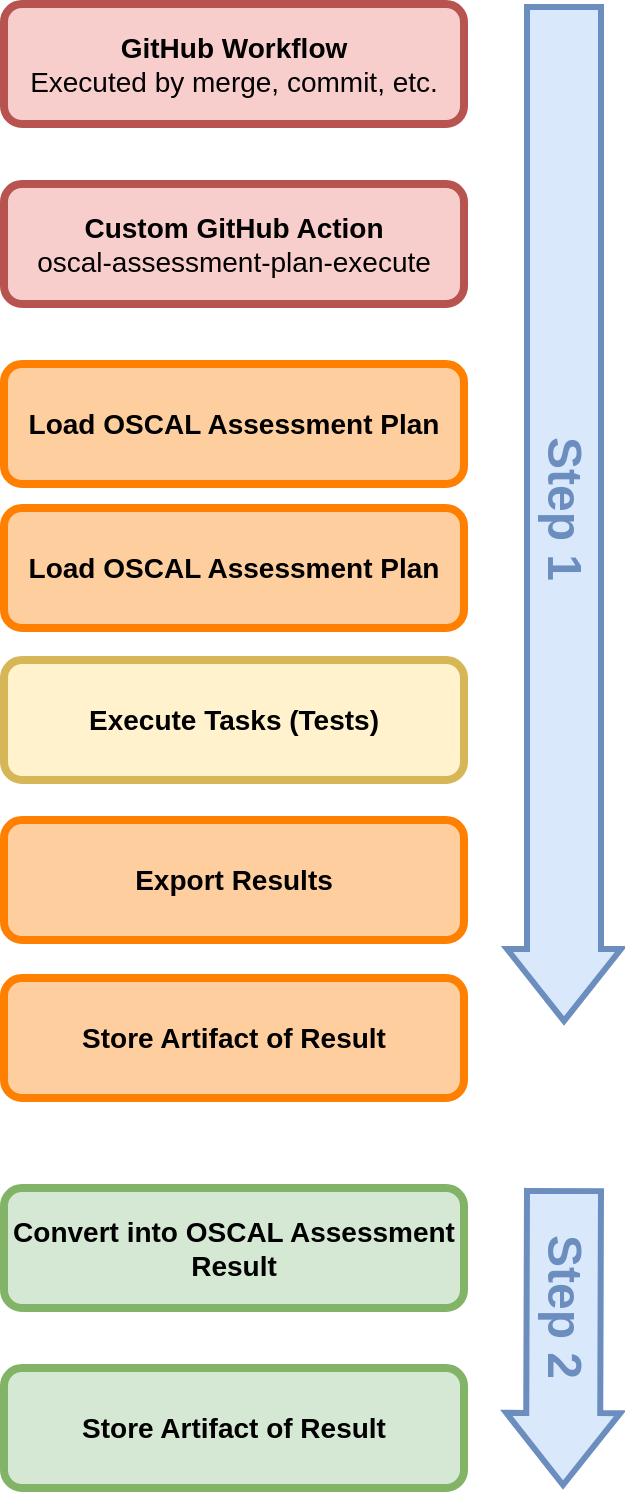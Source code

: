 <mxfile version="20.2.4" type="device" pages="4"><diagram id="rzwwqnnFvJ9IIZ25HkDR" name="Concept"><mxGraphModel dx="2138" dy="564" grid="1" gridSize="10" guides="1" tooltips="1" connect="1" arrows="1" fold="1" page="1" pageScale="1" pageWidth="1100" pageHeight="850" math="0" shadow="0"><root><mxCell id="0"/><mxCell id="1" parent="0"/><mxCell id="xpTTT9yt2omjL4y_0shp-1" value="&lt;b style=&quot;font-size: 14px;&quot;&gt;&lt;font style=&quot;font-size: 14px;&quot;&gt;GitHub Workflow&lt;/font&gt;&lt;/b&gt;&lt;br style=&quot;font-size: 14px;&quot;&gt;Executed by merge, commit, etc." style="rounded=1;whiteSpace=wrap;html=1;fillColor=#f8cecc;strokeColor=#b85450;strokeWidth=4;fontSize=14;" parent="1" vertex="1"><mxGeometry x="-1030" y="40" width="230" height="60" as="geometry"/></mxCell><mxCell id="xpTTT9yt2omjL4y_0shp-2" value="&lt;b style=&quot;font-size: 14px;&quot;&gt;&lt;font style=&quot;font-size: 14px;&quot;&gt;Custom GitHub Action&lt;/font&gt;&lt;/b&gt;&lt;br style=&quot;font-size: 14px;&quot;&gt;oscal-assessment-plan-execute" style="rounded=1;whiteSpace=wrap;html=1;fillColor=#f8cecc;strokeColor=#b85450;strokeWidth=4;fontSize=14;" parent="1" vertex="1"><mxGeometry x="-1030" y="130" width="230" height="60" as="geometry"/></mxCell><mxCell id="xpTTT9yt2omjL4y_0shp-3" value="&lt;span style=&quot;font-size: 14px;&quot;&gt;&lt;b style=&quot;font-size: 14px;&quot;&gt;Load OSCAL Assessment Plan&lt;/b&gt;&lt;/span&gt;" style="rounded=1;whiteSpace=wrap;html=1;fillColor=#FFCE9F;strokeColor=#FF8000;strokeWidth=4;fontSize=14;" parent="1" vertex="1"><mxGeometry x="-1030" y="220" width="230" height="60" as="geometry"/></mxCell><mxCell id="xpTTT9yt2omjL4y_0shp-4" value="&lt;span style=&quot;font-size: 14px;&quot;&gt;&lt;b style=&quot;font-size: 14px;&quot;&gt;Execute Tasks (Tests)&lt;/b&gt;&lt;/span&gt;" style="rounded=1;whiteSpace=wrap;html=1;fillColor=#fff2cc;strokeColor=#d6b656;strokeWidth=4;fontSize=14;" parent="1" vertex="1"><mxGeometry x="-1030" y="368" width="230" height="60" as="geometry"/></mxCell><mxCell id="xpTTT9yt2omjL4y_0shp-5" value="&lt;span style=&quot;font-size: 14px;&quot;&gt;&lt;b style=&quot;font-size: 14px;&quot;&gt;Export Results&lt;/b&gt;&lt;/span&gt;" style="rounded=1;whiteSpace=wrap;html=1;fillColor=#FFCE9F;strokeColor=#FF8000;strokeWidth=4;fontSize=14;" parent="1" vertex="1"><mxGeometry x="-1030" y="448" width="230" height="60" as="geometry"/></mxCell><mxCell id="xpTTT9yt2omjL4y_0shp-6" value="&lt;span style=&quot;font-size: 14px;&quot;&gt;&lt;b style=&quot;font-size: 14px;&quot;&gt;Store Artifact of Result&lt;/b&gt;&lt;/span&gt;" style="rounded=1;whiteSpace=wrap;html=1;fillColor=#FFCE9F;strokeColor=#FF8000;strokeWidth=4;fontSize=14;" parent="1" vertex="1"><mxGeometry x="-1030" y="527" width="230" height="60" as="geometry"/></mxCell><mxCell id="yD3QOqKkt1grwTcNNDZl-1" value="" style="shape=flexArrow;endArrow=classic;html=1;rounded=0;fontSize=14;fillColor=#dae8fc;strokeColor=#6c8ebf;strokeWidth=3;endWidth=17;endSize=11;width=35;" parent="1" edge="1"><mxGeometry width="50" height="50" relative="1" as="geometry"><mxPoint x="-750" y="40" as="sourcePoint"/><mxPoint x="-750" y="550" as="targetPoint"/></mxGeometry></mxCell><mxCell id="yD3QOqKkt1grwTcNNDZl-2" value="&lt;span style=&quot;font-size: 14px;&quot;&gt;&lt;b style=&quot;font-size: 14px;&quot;&gt;Convert into OSCAL Assessment Result&lt;/b&gt;&lt;/span&gt;" style="rounded=1;whiteSpace=wrap;html=1;fillColor=#d5e8d4;strokeColor=#82b366;strokeWidth=4;fontSize=14;" parent="1" vertex="1"><mxGeometry x="-1030" y="632" width="230" height="60" as="geometry"/></mxCell><mxCell id="yD3QOqKkt1grwTcNNDZl-3" value="&lt;span style=&quot;font-size: 14px;&quot;&gt;&lt;b style=&quot;font-size: 14px;&quot;&gt;Store Artifact of Result&lt;/b&gt;&lt;/span&gt;" style="rounded=1;whiteSpace=wrap;html=1;fillColor=#d5e8d4;strokeColor=#82b366;strokeWidth=4;fontSize=14;" parent="1" vertex="1"><mxGeometry x="-1030" y="722" width="230" height="60" as="geometry"/></mxCell><mxCell id="yD3QOqKkt1grwTcNNDZl-4" value="" style="shape=flexArrow;endArrow=classic;html=1;rounded=0;fontSize=14;fillColor=#dae8fc;strokeColor=#6c8ebf;strokeWidth=3;endWidth=17;endSize=11;width=35;" parent="1" edge="1"><mxGeometry width="50" height="50" relative="1" as="geometry"><mxPoint x="-750" y="632" as="sourcePoint"/><mxPoint x="-750.5" y="782" as="targetPoint"/></mxGeometry></mxCell><mxCell id="yD3QOqKkt1grwTcNNDZl-5" value="Step 1" style="text;html=1;align=center;verticalAlign=middle;resizable=0;points=[];autosize=1;strokeColor=none;fillColor=none;fontSize=24;fontColor=#6C8EBF;rotation=90;fontStyle=1" parent="1" vertex="1"><mxGeometry x="-795" y="277" width="90" height="30" as="geometry"/></mxCell><mxCell id="yD3QOqKkt1grwTcNNDZl-8" value="Step 2" style="text;html=1;align=center;verticalAlign=middle;resizable=0;points=[];autosize=1;strokeColor=none;fillColor=none;fontSize=24;fontColor=#6C8EBF;rotation=90;fontStyle=1" parent="1" vertex="1"><mxGeometry x="-795" y="676" width="90" height="30" as="geometry"/></mxCell><mxCell id="fxsF4cQObELYkn9VMyif-1" value="&lt;span style=&quot;font-size: 14px;&quot;&gt;&lt;b style=&quot;font-size: 14px;&quot;&gt;Load OSCAL Assessment Plan&lt;/b&gt;&lt;/span&gt;" style="rounded=1;whiteSpace=wrap;html=1;fillColor=#FFCE9F;strokeColor=#FF8000;strokeWidth=4;fontSize=14;" vertex="1" parent="1"><mxGeometry x="-1030" y="292" width="230" height="60" as="geometry"/></mxCell></root></mxGraphModel></diagram><diagram id="DK_BYL-KvouAPOzj1nR3" name="Execute Plan"><mxGraphModel dx="2930" dy="997" grid="1" gridSize="10" guides="1" tooltips="1" connect="1" arrows="1" fold="1" page="1" pageScale="1" pageWidth="1100" pageHeight="850" math="0" shadow="0"><root><mxCell id="0"/><mxCell id="1" parent="0"/><mxCell id="-z_Dw4vMfau2iVcTP8MX-46" style="edgeStyle=orthogonalEdgeStyle;shape=connector;rounded=0;orthogonalLoop=1;jettySize=auto;html=1;labelBackgroundColor=default;fontFamily=Helvetica;fontSize=22;fontColor=#003300;endArrow=classic;strokeColor=#CC0000;strokeWidth=8;entryX=0.5;entryY=1;entryDx=0;entryDy=0;" parent="1" target="-z_Dw4vMfau2iVcTP8MX-63" edge="1"><mxGeometry relative="1" as="geometry"><mxPoint x="-607" y="690" as="targetPoint"/><mxPoint x="-457" y="1147" as="sourcePoint"/><Array as="points"><mxPoint x="-457" y="1147"/><mxPoint x="-457" y="690"/><mxPoint x="-638" y="690"/></Array></mxGeometry></mxCell><mxCell id="-z_Dw4vMfau2iVcTP8MX-82" value="Create Result Output&lt;br&gt;from oscal.py" style="edgeLabel;html=1;align=center;verticalAlign=middle;resizable=0;points=[];fontSize=11;fontFamily=Helvetica;fontColor=#4D4D4D;" parent="-z_Dw4vMfau2iVcTP8MX-46" vertex="1" connectable="0"><mxGeometry x="-0.252" y="1" relative="1" as="geometry"><mxPoint x="-119" y="-177" as="offset"/></mxGeometry></mxCell><mxCell id="OevpBaYBdrPX-wAEl6ck-3" value="&lt;p style=&quot;line-height: 1;&quot;&gt;&lt;b style=&quot;&quot;&gt;&lt;font style=&quot;font-size: 14px;&quot;&gt;actions/.../action.yaml&lt;br&gt;&lt;/font&gt;&lt;/b&gt;GitHub Action Configuration&lt;br&gt;&lt;i&gt;&lt;b&gt;oscal-assessment-result-generate&lt;/b&gt;&lt;/i&gt;&lt;/p&gt;" style="rounded=1;whiteSpace=wrap;html=1;fillColor=#e1d5e7;strokeColor=#9673a6;strokeWidth=4;" parent="1" vertex="1"><mxGeometry x="-917" y="490" width="230" height="60" as="geometry"/></mxCell><mxCell id="Aw4ewuG1a7vLETUiIKh--1" value="&lt;b style=&quot;&quot;&gt;&lt;font style=&quot;font-size: 14px;&quot;&gt;actions/.../oscal_test.py&lt;br&gt;&lt;/font&gt;&lt;/b&gt;GitHub Action&lt;br&gt;&lt;i&gt;&lt;b&gt;oscal-assessment-plan-execute&lt;/b&gt;&lt;/i&gt;" style="rounded=1;whiteSpace=wrap;html=1;fillColor=#B9E0A5;strokeColor=#006600;strokeWidth=2;dashed=1;" parent="1" vertex="1"><mxGeometry x="-913.25" y="754" width="230" height="60" as="geometry"/></mxCell><mxCell id="-z_Dw4vMfau2iVcTP8MX-25" style="edgeStyle=orthogonalEdgeStyle;shape=connector;rounded=0;orthogonalLoop=1;jettySize=auto;html=1;labelBackgroundColor=default;fontFamily=Helvetica;fontSize=22;fontColor=#003300;endArrow=classic;strokeColor=#4D4D4D;strokeWidth=4;exitX=1;exitY=0.25;exitDx=0;exitDy=0;" parent="1" source="-z_Dw4vMfau2iVcTP8MX-3" target="-z_Dw4vMfau2iVcTP8MX-4" edge="1"><mxGeometry relative="1" as="geometry"><Array as="points"><mxPoint x="-682" y="890"/></Array></mxGeometry></mxCell><mxCell id="-z_Dw4vMfau2iVcTP8MX-38" value="Load OSCAL Model" style="edgeLabel;html=1;align=center;verticalAlign=middle;resizable=0;points=[];fontSize=11;fontFamily=Helvetica;fontColor=#003300;" parent="-z_Dw4vMfau2iVcTP8MX-25" vertex="1" connectable="0"><mxGeometry x="0.1" y="1" relative="1" as="geometry"><mxPoint x="-12" y="-13" as="offset"/></mxGeometry></mxCell><mxCell id="-z_Dw4vMfau2iVcTP8MX-26" style="edgeStyle=orthogonalEdgeStyle;shape=connector;rounded=0;orthogonalLoop=1;jettySize=auto;html=1;labelBackgroundColor=default;fontFamily=Helvetica;fontSize=22;fontColor=#003300;endArrow=classic;strokeColor=#4D4D4D;strokeWidth=4;exitX=0.75;exitY=1;exitDx=0;exitDy=0;" parent="1" source="-z_Dw4vMfau2iVcTP8MX-4" target="-z_Dw4vMfau2iVcTP8MX-2" edge="1"><mxGeometry relative="1" as="geometry"><Array as="points"><mxPoint x="-412" y="914"/></Array></mxGeometry></mxCell><mxCell id="-z_Dw4vMfau2iVcTP8MX-37" value="Read Task&lt;br&gt;Verify Hash&lt;br&gt;Execute Script" style="edgeLabel;html=1;align=center;verticalAlign=middle;resizable=0;points=[];fontSize=11;fontFamily=Helvetica;fontColor=#003300;" parent="-z_Dw4vMfau2iVcTP8MX-26" vertex="1" connectable="0"><mxGeometry x="-0.694" relative="1" as="geometry"><mxPoint y="26" as="offset"/></mxGeometry></mxCell><mxCell id="-z_Dw4vMfau2iVcTP8MX-4" value="&lt;b style=&quot;&quot;&gt;&lt;font style=&quot;font-size: 14px;&quot;&gt;actions/.../oscal.py&lt;br&gt;&lt;/font&gt;&lt;/b&gt;GitHub Action&lt;br&gt;&lt;i&gt;&lt;b&gt;oscal-assessment-plan-execute&lt;/b&gt;&lt;/i&gt;" style="rounded=1;whiteSpace=wrap;html=1;fillColor=#B9E0A5;strokeColor=#006600;strokeWidth=4;" parent="1" vertex="1"><mxGeometry x="-524.5" y="850" width="230" height="64" as="geometry"/></mxCell><mxCell id="-z_Dw4vMfau2iVcTP8MX-20" style="edgeStyle=orthogonalEdgeStyle;shape=connector;rounded=0;orthogonalLoop=1;jettySize=auto;html=1;entryX=0.5;entryY=0;entryDx=0;entryDy=0;labelBackgroundColor=default;fontFamily=Helvetica;fontSize=22;fontColor=#003300;endArrow=classic;strokeColor=#4D4D4D;strokeWidth=4;" parent="1" source="-z_Dw4vMfau2iVcTP8MX-5" target="-z_Dw4vMfau2iVcTP8MX-17" edge="1"><mxGeometry relative="1" as="geometry"/></mxCell><mxCell id="-z_Dw4vMfau2iVcTP8MX-33" value="Read Custom Action Configuration" style="edgeLabel;html=1;align=center;verticalAlign=middle;resizable=0;points=[];fontSize=11;fontFamily=Helvetica;fontColor=#003300;" parent="-z_Dw4vMfau2iVcTP8MX-20" vertex="1" connectable="0"><mxGeometry x="-0.16" y="-2" relative="1" as="geometry"><mxPoint x="2" y="-7" as="offset"/></mxGeometry></mxCell><mxCell id="OevpBaYBdrPX-wAEl6ck-6" style="edgeStyle=orthogonalEdgeStyle;shape=connector;rounded=0;jumpSize=6;orthogonalLoop=1;jettySize=auto;html=1;exitX=0;exitY=0.25;exitDx=0;exitDy=0;entryX=0.5;entryY=0;entryDx=0;entryDy=0;labelBackgroundColor=default;fontFamily=Helvetica;fontSize=22;fontColor=#CC0000;endArrow=classic;strokeColor=#CC0000;strokeWidth=4;" parent="1" source="-z_Dw4vMfau2iVcTP8MX-5" target="OevpBaYBdrPX-wAEl6ck-1" edge="1"><mxGeometry relative="1" as="geometry"><Array as="points"><mxPoint x="-917" y="255"/></Array></mxGeometry></mxCell><mxCell id="nDVnue_ORXi7tlukUB_Q-1" value="To be developed: &lt;br&gt;Output from assessment &lt;br&gt;is pass to the next step to produce results." style="edgeLabel;html=1;align=center;verticalAlign=middle;resizable=0;points=[];fontSize=11;fontFamily=Helvetica;fontColor=#990000;fontStyle=1" parent="OevpBaYBdrPX-wAEl6ck-6" vertex="1" connectable="0"><mxGeometry x="0.186" y="-3" relative="1" as="geometry"><mxPoint x="-1" y="-22" as="offset"/></mxGeometry></mxCell><mxCell id="-z_Dw4vMfau2iVcTP8MX-5" value="&lt;b style=&quot;&quot;&gt;&lt;font style=&quot;font-size: 14px;&quot;&gt;workflows/.../dashboard.yaml&lt;br&gt;&lt;/font&gt;&lt;/b&gt;GitHub Workflow Configuration&lt;br&gt;&lt;i&gt;&lt;b&gt;oscal-assessment-plan-execute&lt;/b&gt;&lt;/i&gt;" style="rounded=1;whiteSpace=wrap;html=1;fillColor=#b0e3e6;strokeColor=#0e8088;strokeWidth=4;" parent="1" vertex="1"><mxGeometry x="-527" y="240" width="230" height="60" as="geometry"/></mxCell><mxCell id="-z_Dw4vMfau2iVcTP8MX-23" style="edgeStyle=orthogonalEdgeStyle;shape=connector;rounded=0;orthogonalLoop=1;jettySize=auto;html=1;labelBackgroundColor=default;fontFamily=Helvetica;fontSize=22;fontColor=#003300;endArrow=classic;strokeColor=#4D4D4D;strokeWidth=2;dashed=1;entryX=1;entryY=0.5;entryDx=0;entryDy=0;" parent="1" source="-z_Dw4vMfau2iVcTP8MX-6" target="Aw4ewuG1a7vLETUiIKh--1" edge="1"><mxGeometry relative="1" as="geometry"><mxPoint x="-707" y="860" as="sourcePoint"/><mxPoint x="-577" y="784" as="targetPoint"/><Array as="points"><mxPoint x="-487" y="784"/></Array></mxGeometry></mxCell><mxCell id="-z_Dw4vMfau2iVcTP8MX-29" value="Optional Pre-Flight Testing&lt;br style=&quot;font-size: 11px;&quot;&gt;of OSCAL Action Script" style="edgeLabel;html=1;align=center;verticalAlign=middle;resizable=0;points=[];fontSize=11;fontFamily=Helvetica;fontColor=#003300;labelBackgroundColor=default;" parent="-z_Dw4vMfau2iVcTP8MX-23" vertex="1" connectable="0"><mxGeometry x="0.189" y="-1" relative="1" as="geometry"><mxPoint x="-44" y="17" as="offset"/></mxGeometry></mxCell><mxCell id="-z_Dw4vMfau2iVcTP8MX-24" style="edgeStyle=orthogonalEdgeStyle;shape=connector;rounded=0;orthogonalLoop=1;jettySize=auto;html=1;entryX=0.639;entryY=-0.019;entryDx=0;entryDy=0;labelBackgroundColor=default;fontFamily=Helvetica;fontSize=22;fontColor=#003300;endArrow=classic;strokeColor=#4D4D4D;strokeWidth=4;exitX=0.652;exitY=1;exitDx=0;exitDy=0;exitPerimeter=0;entryPerimeter=0;" parent="1" source="-z_Dw4vMfau2iVcTP8MX-6" target="-z_Dw4vMfau2iVcTP8MX-4" edge="1"><mxGeometry relative="1" as="geometry"/></mxCell><mxCell id="-z_Dw4vMfau2iVcTP8MX-36" value="Run Application to Interpret&lt;br&gt;Assessment Plan Model" style="edgeLabel;html=1;align=center;verticalAlign=middle;resizable=0;points=[];fontSize=11;fontFamily=Helvetica;fontColor=#003300;" parent="-z_Dw4vMfau2iVcTP8MX-24" vertex="1" connectable="0"><mxGeometry x="-0.271" y="1" relative="1" as="geometry"><mxPoint x="-1" y="-39" as="offset"/></mxGeometry></mxCell><mxCell id="-z_Dw4vMfau2iVcTP8MX-6" value="&lt;b style=&quot;&quot;&gt;&lt;font style=&quot;font-size: 14px;&quot;&gt;actions/.../run.sh&lt;br&gt;&lt;/font&gt;&lt;/b&gt;GitHub Action&lt;br&gt;&lt;i&gt;&lt;b&gt;oscal-assessment-plan-execute&lt;/b&gt;&lt;/i&gt;" style="rounded=1;whiteSpace=wrap;html=1;fillColor=#FFCCCC;strokeColor=#990000;strokeWidth=4;" parent="1" vertex="1"><mxGeometry x="-527" y="600" width="230" height="60" as="geometry"/></mxCell><mxCell id="-z_Dw4vMfau2iVcTP8MX-19" style="edgeStyle=orthogonalEdgeStyle;orthogonalLoop=1;jettySize=auto;html=1;entryX=0.5;entryY=0;entryDx=0;entryDy=0;fontSize=22;fontColor=#003300;strokeWidth=4;strokeColor=#4D4D4D;rounded=0;" parent="1" source="-z_Dw4vMfau2iVcTP8MX-15" target="-z_Dw4vMfau2iVcTP8MX-5" edge="1"><mxGeometry relative="1" as="geometry"/></mxCell><mxCell id="-z_Dw4vMfau2iVcTP8MX-32" value="Read Workflow Configuration" style="edgeLabel;html=1;align=center;verticalAlign=middle;resizable=0;points=[];fontSize=11;fontFamily=Helvetica;fontColor=#003300;spacingTop=0;spacing=4;" parent="-z_Dw4vMfau2iVcTP8MX-19" vertex="1" connectable="0"><mxGeometry x="-0.12" y="-2" relative="1" as="geometry"><mxPoint x="-3" y="-6" as="offset"/></mxGeometry></mxCell><mxCell id="-z_Dw4vMfau2iVcTP8MX-15" value="&lt;p style=&quot;line-height: 1; font-size: 22px;&quot;&gt;&lt;b&gt;Github Actions&lt;/b&gt;&lt;br&gt;Event&lt;/p&gt;" style="shape=process;whiteSpace=wrap;html=1;backgroundOutline=1;fontSize=32;fontColor=#003300;strokeColor=#990000;strokeWidth=4;fillColor=#FFCCCC;opacity=30;" parent="1" vertex="1"><mxGeometry x="-577" y="120" width="330" height="60" as="geometry"/></mxCell><mxCell id="-z_Dw4vMfau2iVcTP8MX-21" style="edgeStyle=orthogonalEdgeStyle;shape=connector;rounded=0;orthogonalLoop=1;jettySize=auto;html=1;entryX=0.5;entryY=0;entryDx=0;entryDy=0;labelBackgroundColor=default;fontFamily=Helvetica;fontSize=22;fontColor=#003300;endArrow=classic;strokeColor=#4D4D4D;strokeWidth=4;" parent="1" source="-z_Dw4vMfau2iVcTP8MX-17" target="-z_Dw4vMfau2iVcTP8MX-18" edge="1"><mxGeometry relative="1" as="geometry"/></mxCell><mxCell id="-z_Dw4vMfau2iVcTP8MX-34" value="Run Docker Container" style="edgeLabel;html=1;align=center;verticalAlign=middle;resizable=0;points=[];fontSize=11;fontFamily=Helvetica;fontColor=#003300;" parent="-z_Dw4vMfau2iVcTP8MX-21" vertex="1" connectable="0"><mxGeometry x="-0.286" y="1" relative="1" as="geometry"><mxPoint as="offset"/></mxGeometry></mxCell><mxCell id="-z_Dw4vMfau2iVcTP8MX-17" value="&lt;b style=&quot;&quot;&gt;&lt;font style=&quot;font-size: 14px;&quot;&gt;actions/.../action.yaml&lt;br&gt;&lt;/font&gt;&lt;/b&gt;GitHub Action Configuration&lt;br&gt;&lt;i&gt;&lt;b&gt;oscal-assessment-plan-execute&lt;/b&gt;&lt;/i&gt;" style="rounded=1;whiteSpace=wrap;html=1;fillColor=#e1d5e7;strokeColor=#9673a6;strokeWidth=4;" parent="1" vertex="1"><mxGeometry x="-527" y="364" width="230" height="60" as="geometry"/></mxCell><mxCell id="-z_Dw4vMfau2iVcTP8MX-22" style="edgeStyle=orthogonalEdgeStyle;shape=connector;rounded=0;orthogonalLoop=1;jettySize=auto;html=1;entryX=0.5;entryY=0;entryDx=0;entryDy=0;labelBackgroundColor=default;fontFamily=Helvetica;fontSize=22;fontColor=#003300;endArrow=classic;strokeColor=#4D4D4D;strokeWidth=4;" parent="1" source="-z_Dw4vMfau2iVcTP8MX-18" target="-z_Dw4vMfau2iVcTP8MX-6" edge="1"><mxGeometry relative="1" as="geometry"/></mxCell><mxCell id="-z_Dw4vMfau2iVcTP8MX-35" value="Execute Custom Script" style="edgeLabel;html=1;align=center;verticalAlign=middle;resizable=0;points=[];fontSize=11;fontFamily=Helvetica;fontColor=#003300;" parent="-z_Dw4vMfau2iVcTP8MX-22" vertex="1" connectable="0"><mxGeometry x="-0.333" y="-1" relative="1" as="geometry"><mxPoint as="offset"/></mxGeometry></mxCell><mxCell id="-z_Dw4vMfau2iVcTP8MX-18" value="&lt;b style=&quot;&quot;&gt;&lt;font style=&quot;font-size: 14px;&quot;&gt;actions/.../Dockerfile&lt;br&gt;&lt;/font&gt;&lt;/b&gt;GitHub Action&lt;br&gt;&lt;i&gt;&lt;b&gt;oscal-assessment-plan-execute&lt;/b&gt;&lt;/i&gt;" style="rounded=1;whiteSpace=wrap;html=1;fillColor=#FFCE9F;strokeColor=#FF8000;strokeWidth=4;" parent="1" vertex="1"><mxGeometry x="-527" y="480" width="230" height="60" as="geometry"/></mxCell><mxCell id="-z_Dw4vMfau2iVcTP8MX-41" style="edgeStyle=orthogonalEdgeStyle;shape=connector;rounded=0;orthogonalLoop=1;jettySize=auto;html=1;entryX=0.5;entryY=0;entryDx=0;entryDy=0;dashed=1;labelBackgroundColor=default;fontFamily=Helvetica;fontSize=11;fontColor=#4D4D4D;endArrow=classic;strokeColor=#B3B3B3;strokeWidth=2;" parent="1" source="-z_Dw4vMfau2iVcTP8MX-39" target="-z_Dw4vMfau2iVcTP8MX-67" edge="1"><mxGeometry relative="1" as="geometry"/></mxCell><mxCell id="-z_Dw4vMfau2iVcTP8MX-39" value="&lt;font style=&quot;font-size: 11px;&quot;&gt;&lt;b style=&quot;&quot;&gt;oscal-assessment-plan&lt;br&gt;&lt;/b&gt;Define Model File in &quot;uses&quot;&lt;/font&gt;" style="rounded=1;whiteSpace=wrap;html=1;fillColor=#E6E6E6;strokeColor=#999999;strokeWidth=2;fontColor=#4D4D4D;" parent="1" vertex="1"><mxGeometry x="-282" y="270" width="140" height="30" as="geometry"/></mxCell><mxCell id="-z_Dw4vMfau2iVcTP8MX-43" style="edgeStyle=orthogonalEdgeStyle;shape=connector;rounded=0;orthogonalLoop=1;jettySize=auto;html=1;entryX=0.5;entryY=0;entryDx=0;entryDy=0;dashed=1;labelBackgroundColor=default;fontFamily=Helvetica;fontSize=11;fontColor=#4D4D4D;endArrow=classic;strokeColor=#B3B3B3;strokeWidth=2;" parent="1" source="-z_Dw4vMfau2iVcTP8MX-40" target="-z_Dw4vMfau2iVcTP8MX-42" edge="1"><mxGeometry relative="1" as="geometry"/></mxCell><mxCell id="-z_Dw4vMfau2iVcTP8MX-40" value="&lt;font style=&quot;font-size: 11px;&quot;&gt;&lt;b style=&quot;&quot;&gt;oscal-assessment-plan&lt;br&gt;&lt;/b&gt;&quot;runs&quot; args Variable&amp;nbsp;&lt;/font&gt;" style="rounded=1;whiteSpace=wrap;html=1;fillColor=#E6E6E6;strokeColor=#999999;strokeWidth=2;fontColor=#4D4D4D;" parent="1" vertex="1"><mxGeometry x="-282" y="440" width="140" height="30" as="geometry"/></mxCell><mxCell id="-z_Dw4vMfau2iVcTP8MX-45" style="edgeStyle=orthogonalEdgeStyle;shape=connector;rounded=0;orthogonalLoop=1;jettySize=auto;html=1;dashed=1;labelBackgroundColor=default;fontFamily=Helvetica;fontSize=11;fontColor=#4D4D4D;endArrow=classic;strokeColor=#B3B3B3;strokeWidth=2;" parent="1" source="-z_Dw4vMfau2iVcTP8MX-42" target="-z_Dw4vMfau2iVcTP8MX-44" edge="1"><mxGeometry relative="1" as="geometry"/></mxCell><mxCell id="-z_Dw4vMfau2iVcTP8MX-42" value="&lt;font style=&quot;font-size: 11px;&quot;&gt;&lt;b&gt;model ($1)&lt;br&gt;&lt;/b&gt;&amp;nbsp;Reads as Arg Variable&lt;/font&gt;" style="rounded=1;whiteSpace=wrap;html=1;fillColor=#E6E6E6;strokeColor=#999999;strokeWidth=2;fontColor=#4D4D4D;" parent="1" vertex="1"><mxGeometry x="-282" y="600" width="140" height="30" as="geometry"/></mxCell><mxCell id="-z_Dw4vMfau2iVcTP8MX-44" value="&lt;font style=&quot;&quot;&gt;&lt;span style=&quot;font-size: 11px;&quot;&gt;&lt;b&gt;ASSESSMENT_PLAN&lt;/b&gt;&lt;/span&gt;&lt;br&gt;&lt;span style=&quot;font-size: 11px;&quot;&gt;&amp;nbsp;Reads Environment Variable&lt;/span&gt;&lt;/font&gt;" style="rounded=1;whiteSpace=wrap;html=1;fillColor=#E6E6E6;strokeColor=#999999;strokeWidth=2;fontColor=#4D4D4D;" parent="1" vertex="1"><mxGeometry x="-287" y="850" width="150" height="30" as="geometry"/></mxCell><mxCell id="-z_Dw4vMfau2iVcTP8MX-66" style="edgeStyle=orthogonalEdgeStyle;shape=connector;rounded=0;orthogonalLoop=1;jettySize=auto;html=1;dashed=1;labelBackgroundColor=default;fontFamily=Helvetica;fontSize=11;fontColor=#4D4D4D;endArrow=classic;strokeColor=#B3B3B3;strokeWidth=2;exitX=0.5;exitY=0;exitDx=0;exitDy=0;" parent="1" source="-z_Dw4vMfau2iVcTP8MX-63" target="-z_Dw4vMfau2iVcTP8MX-64" edge="1"><mxGeometry relative="1" as="geometry"><Array as="points"><mxPoint x="-637" y="600"/></Array></mxGeometry></mxCell><mxCell id="-z_Dw4vMfau2iVcTP8MX-63" value="&lt;font style=&quot;font-size: 11px;&quot;&gt;&lt;b&gt;::set-output name=[KEY]::[VAL]&lt;br&gt;&lt;/b&gt;echo Variable Content&lt;/font&gt;" style="rounded=1;whiteSpace=wrap;html=1;fillColor=#E6E6E6;strokeColor=#999999;strokeWidth=2;fontColor=#4D4D4D;" parent="1" vertex="1"><mxGeometry x="-725.75" y="600" width="175" height="30" as="geometry"/></mxCell><mxCell id="-z_Dw4vMfau2iVcTP8MX-70" style="edgeStyle=orthogonalEdgeStyle;shape=connector;rounded=0;orthogonalLoop=1;jettySize=auto;html=1;entryX=0.5;entryY=1;entryDx=0;entryDy=0;dashed=1;labelBackgroundColor=default;fontFamily=Helvetica;fontSize=11;fontColor=#4D4D4D;endArrow=classic;strokeColor=#B3B3B3;strokeWidth=2;" parent="1" target="-z_Dw4vMfau2iVcTP8MX-69" edge="1"><mxGeometry relative="1" as="geometry"><mxPoint x="-637" y="360" as="sourcePoint"/><Array as="points"><mxPoint x="-638" y="360"/><mxPoint x="-638" y="330"/></Array></mxGeometry></mxCell><mxCell id="-z_Dw4vMfau2iVcTP8MX-64" value="&lt;font style=&quot;&quot;&gt;&lt;span style=&quot;font-size: 11px;&quot;&gt;&lt;b&gt;result (Example)&lt;br&gt;&lt;/b&gt;Defined in &quot;outputs&quot;&lt;/span&gt;&lt;/font&gt;" style="rounded=1;whiteSpace=wrap;html=1;fillColor=#E6E6E6;strokeColor=#999999;strokeWidth=2;fontColor=#4D4D4D;" parent="1" vertex="1"><mxGeometry x="-713.25" y="364" width="150" height="30" as="geometry"/></mxCell><mxCell id="-z_Dw4vMfau2iVcTP8MX-68" style="edgeStyle=orthogonalEdgeStyle;shape=connector;rounded=0;orthogonalLoop=1;jettySize=auto;html=1;entryX=0.5;entryY=0;entryDx=0;entryDy=0;dashed=1;labelBackgroundColor=default;fontFamily=Helvetica;fontSize=11;fontColor=#4D4D4D;endArrow=classic;strokeColor=#B3B3B3;strokeWidth=2;" parent="1" source="-z_Dw4vMfau2iVcTP8MX-67" target="-z_Dw4vMfau2iVcTP8MX-40" edge="1"><mxGeometry relative="1" as="geometry"/></mxCell><mxCell id="-z_Dw4vMfau2iVcTP8MX-67" value="&lt;font style=&quot;font-size: 11px;&quot;&gt;&lt;b style=&quot;&quot;&gt;oscal-assessment-plan&lt;br&gt;&lt;/b&gt;Defined in &quot;inputs&quot;&lt;br&gt;&lt;/font&gt;" style="rounded=1;whiteSpace=wrap;html=1;fillColor=#E6E6E6;strokeColor=#999999;strokeWidth=2;fontColor=#4D4D4D;" parent="1" vertex="1"><mxGeometry x="-282" y="364" width="140" height="30" as="geometry"/></mxCell><mxCell id="-z_Dw4vMfau2iVcTP8MX-78" style="edgeStyle=orthogonalEdgeStyle;shape=connector;rounded=0;orthogonalLoop=1;jettySize=auto;html=1;dashed=1;labelBackgroundColor=default;fontFamily=Helvetica;fontSize=11;fontColor=#4D4D4D;endArrow=classic;strokeColor=#B3B3B3;strokeWidth=2;entryX=0.5;entryY=0;entryDx=0;entryDy=0;" parent="1" source="-z_Dw4vMfau2iVcTP8MX-69" target="-z_Dw4vMfau2iVcTP8MX-81" edge="1"><mxGeometry relative="1" as="geometry"><mxPoint x="-987" y="285" as="targetPoint"/><Array as="points"><mxPoint x="-802" y="285"/></Array></mxGeometry></mxCell><mxCell id="-z_Dw4vMfau2iVcTP8MX-69" value="&lt;font style=&quot;&quot;&gt;&lt;span style=&quot;font-size: 11px;&quot;&gt;&lt;b&gt;steps.oscal-assessment-plan.result&lt;br&gt;&lt;/b&gt;Defined in &quot;id&quot; of step&lt;/span&gt;&lt;/font&gt;" style="rounded=1;whiteSpace=wrap;html=1;fillColor=#E6E6E6;strokeColor=#999999;strokeWidth=2;fontColor=#4D4D4D;" parent="1" vertex="1"><mxGeometry x="-737" y="270" width="197.5" height="30" as="geometry"/></mxCell><mxCell id="-z_Dw4vMfau2iVcTP8MX-81" value="&lt;font style=&quot;font-size: 11px;&quot;&gt;&lt;b style=&quot;&quot;&gt;oscal-assessment-result&lt;br&gt;&lt;/b&gt;Defines Variable in &quot;uses&quot;&lt;/font&gt;" style="rounded=1;whiteSpace=wrap;html=1;fillColor=#E6E6E6;strokeColor=#999999;strokeWidth=2;fontColor=#4D4D4D;" parent="1" vertex="1"><mxGeometry x="-872" y="450" width="140" height="30" as="geometry"/></mxCell><mxCell id="OevpBaYBdrPX-wAEl6ck-1" value="" style="verticalLabelPosition=bottom;verticalAlign=middle;html=1;shape=offPageConnector;rounded=1;size=0.5;labelBackgroundColor=default;fontFamily=Helvetica;fontSize=12;fontColor=default;strokeColor=#FF8000;strokeWidth=4;fillColor=#FFCE9F;" parent="1" vertex="1"><mxGeometry x="-947" y="474" width="60" height="60" as="geometry"/></mxCell><mxCell id="nDVnue_ORXi7tlukUB_Q-2" value="&lt;b style=&quot;font-size: 14px;&quot;&gt;&lt;font style=&quot;font-size: 14px;&quot;&gt;1&lt;/font&gt;&lt;/b&gt;" style="ellipse;whiteSpace=wrap;html=1;aspect=fixed;labelBackgroundColor=none;fontFamily=Helvetica;fontSize=14;strokeWidth=4;fillColor=#000000;strokeColor=#FFB570;fontColor=#FFFFFF;" parent="1" vertex="1"><mxGeometry x="-537" y="230" width="20" height="20" as="geometry"/></mxCell><mxCell id="nDVnue_ORXi7tlukUB_Q-3" value="&lt;b style=&quot;font-size: 14px;&quot;&gt;&lt;font style=&quot;font-size: 14px;&quot;&gt;2&lt;/font&gt;&lt;/b&gt;" style="ellipse;whiteSpace=wrap;html=1;aspect=fixed;labelBackgroundColor=none;fontFamily=Helvetica;fontSize=14;strokeWidth=4;fillColor=#000000;strokeColor=#FFB570;fontColor=#FFFFFF;" parent="1" vertex="1"><mxGeometry x="-537" y="354" width="20" height="20" as="geometry"/></mxCell><mxCell id="nDVnue_ORXi7tlukUB_Q-4" value="&lt;b style=&quot;font-size: 14px;&quot;&gt;&lt;font style=&quot;font-size: 14px;&quot;&gt;3&lt;/font&gt;&lt;/b&gt;" style="ellipse;whiteSpace=wrap;html=1;aspect=fixed;labelBackgroundColor=none;fontFamily=Helvetica;fontSize=14;strokeWidth=4;fillColor=#000000;strokeColor=#FFB570;fontColor=#FFFFFF;" parent="1" vertex="1"><mxGeometry x="-537" y="470" width="20" height="20" as="geometry"/></mxCell><mxCell id="nDVnue_ORXi7tlukUB_Q-5" value="&lt;b style=&quot;font-size: 14px;&quot;&gt;&lt;font style=&quot;font-size: 14px;&quot;&gt;4&lt;/font&gt;&lt;/b&gt;" style="ellipse;whiteSpace=wrap;html=1;aspect=fixed;labelBackgroundColor=none;fontFamily=Helvetica;fontSize=14;strokeWidth=4;fillColor=#000000;strokeColor=#FFB570;fontColor=#FFFFFF;" parent="1" vertex="1"><mxGeometry x="-537" y="590" width="20" height="20" as="geometry"/></mxCell><mxCell id="nDVnue_ORXi7tlukUB_Q-6" value="&lt;b style=&quot;font-size: 14px;&quot;&gt;&lt;font style=&quot;font-size: 14px;&quot;&gt;5&lt;/font&gt;&lt;/b&gt;" style="ellipse;whiteSpace=wrap;html=1;aspect=fixed;labelBackgroundColor=none;fontFamily=Helvetica;fontSize=14;strokeWidth=4;fillColor=#000000;strokeColor=#FFB570;fontColor=#FFFFFF;" parent="1" vertex="1"><mxGeometry x="-917" y="750" width="20" height="20" as="geometry"/></mxCell><mxCell id="nDVnue_ORXi7tlukUB_Q-7" value="&lt;b style=&quot;font-size: 12px;&quot;&gt;&lt;font style=&quot;font-size: 12px;&quot;&gt;10&lt;/font&gt;&lt;/b&gt;" style="ellipse;whiteSpace=wrap;html=1;aspect=fixed;labelBackgroundColor=none;fontFamily=Helvetica;fontSize=12;strokeWidth=4;fillColor=#000000;strokeColor=#FFB570;fontColor=#FFFFFF;" parent="1" vertex="1"><mxGeometry x="-657" y="700" width="20" height="20" as="geometry"/></mxCell><mxCell id="nDVnue_ORXi7tlukUB_Q-12" value="&lt;b style=&quot;font-size: 14px;&quot;&gt;&lt;font style=&quot;font-size: 14px;&quot;&gt;6&lt;/font&gt;&lt;/b&gt;" style="ellipse;whiteSpace=wrap;html=1;aspect=fixed;labelBackgroundColor=none;fontFamily=Helvetica;fontSize=14;strokeWidth=4;fillColor=#000000;strokeColor=#FFB570;fontColor=#FFFFFF;" parent="1" vertex="1"><mxGeometry x="-537" y="840" width="20" height="20" as="geometry"/></mxCell><mxCell id="nDVnue_ORXi7tlukUB_Q-13" value="&lt;b style=&quot;font-size: 12px;&quot;&gt;&lt;font style=&quot;font-size: 12px;&quot;&gt;11&lt;/font&gt;&lt;/b&gt;" style="ellipse;whiteSpace=wrap;html=1;aspect=fixed;labelBackgroundColor=none;fontFamily=Helvetica;fontSize=12;strokeWidth=4;fillColor=#000000;strokeColor=#FFB570;fontColor=#FFFFFF;" parent="1" vertex="1"><mxGeometry x="-957" y="464" width="20" height="20" as="geometry"/></mxCell><mxCell id="nDVnue_ORXi7tlukUB_Q-16" value="Assessment Data Flow" style="text;html=1;strokeColor=none;fillColor=none;align=center;verticalAlign=middle;whiteSpace=wrap;rounded=0;labelBackgroundColor=none;fontFamily=Helvetica;fontSize=32;fontColor=#000000;" parent="1" vertex="1"><mxGeometry x="-755" y="20" width="410" height="30" as="geometry"/></mxCell><mxCell id="-z_Dw4vMfau2iVcTP8MX-8" value="" style="verticalLabelPosition=bottom;verticalAlign=top;html=1;shape=mxgraph.basic.diag_round_rect;dx=6;fontSize=14;strokeColor=#82b366;fillColor=#d5e8d4;strokeWidth=4;opacity=50;" parent="1" vertex="1"><mxGeometry x="-567" y="1150" width="310" height="250" as="geometry"/></mxCell><mxCell id="Aw4ewuG1a7vLETUiIKh--3" value="&lt;font style=&quot;font-size: 16px;&quot;&gt;&lt;b&gt;script/app.py&lt;/b&gt;&lt;/font&gt;&lt;br&gt;Script&lt;br&gt;&lt;b&gt;&lt;i&gt;Target Application&lt;/i&gt;&lt;/b&gt;" style="rounded=1;whiteSpace=wrap;html=1;fillColor=#B9E0A5;strokeColor=#006600;strokeWidth=4;" parent="1" vertex="1"><mxGeometry x="-527" y="1210" width="230" height="60" as="geometry"/></mxCell><mxCell id="-z_Dw4vMfau2iVcTP8MX-1" value="&lt;font style=&quot;font-size: 16px;&quot;&gt;&lt;b&gt;script/&lt;/b&gt;&lt;b&gt;app_test.py&lt;/b&gt;&lt;/font&gt;&lt;br&gt;Script&lt;br&gt;&lt;b&gt;&lt;i&gt;Unit/Acceptance/Integration Tests&lt;/i&gt;&lt;/b&gt;" style="rounded=1;whiteSpace=wrap;html=1;fillColor=#B9E0A5;strokeColor=#006600;strokeWidth=4;" parent="1" vertex="1"><mxGeometry x="-527" y="1300" width="230" height="60" as="geometry"/></mxCell><mxCell id="-z_Dw4vMfau2iVcTP8MX-13" value="&lt;font color=&quot;#003300&quot;&gt;Application&lt;/font&gt;" style="text;html=1;align=center;verticalAlign=middle;resizable=0;points=[];autosize=1;strokeColor=none;fillColor=none;fontSize=32;fontStyle=1" parent="1" vertex="1"><mxGeometry x="-567" y="1150" width="190" height="40" as="geometry"/></mxCell><mxCell id="-z_Dw4vMfau2iVcTP8MX-27" style="edgeStyle=orthogonalEdgeStyle;shape=connector;rounded=0;orthogonalLoop=1;jettySize=auto;html=1;labelBackgroundColor=default;fontFamily=Helvetica;fontSize=22;fontColor=#003300;endArrow=classic;strokeColor=#4D4D4D;strokeWidth=4;exitX=0.5;exitY=1;exitDx=0;exitDy=0;entryX=0.815;entryY=-0.035;entryDx=0;entryDy=0;entryPerimeter=0;" parent="1" source="-z_Dw4vMfau2iVcTP8MX-2" target="-z_Dw4vMfau2iVcTP8MX-13" edge="1"><mxGeometry relative="1" as="geometry"><Array as="points"/><mxPoint x="-397" y="1200" as="targetPoint"/></mxGeometry></mxCell><mxCell id="-z_Dw4vMfau2iVcTP8MX-30" value="&lt;b&gt;&lt;font style=&quot;font-size: 14px;&quot;&gt;Perform Assessment&lt;/font&gt;&lt;/b&gt;" style="edgeLabel;html=1;align=center;verticalAlign=middle;resizable=0;points=[];fontSize=12;fontFamily=Helvetica;fontColor=#000000;labelBackgroundColor=default;" parent="-z_Dw4vMfau2iVcTP8MX-27" vertex="1" connectable="0"><mxGeometry x="-0.038" y="-3" relative="1" as="geometry"><mxPoint x="118" y="3" as="offset"/></mxGeometry></mxCell><mxCell id="-z_Dw4vMfau2iVcTP8MX-3" value="&lt;font style=&quot;font-size: 14px;&quot;&gt;&lt;b style=&quot;&quot;&gt;.oscal/assessment-plan.yaml&lt;/b&gt;&lt;/font&gt;&lt;br&gt;OSCAL Model" style="rounded=1;whiteSpace=wrap;html=1;fillColor=#b0e3e6;strokeColor=#0e8088;strokeWidth=4;" parent="1" vertex="1"><mxGeometry x="-912" y="850" width="230" height="64" as="geometry"/></mxCell><mxCell id="nDVnue_ORXi7tlukUB_Q-8" value="&lt;b style=&quot;font-size: 14px;&quot;&gt;&lt;font style=&quot;font-size: 14px;&quot;&gt;7&lt;/font&gt;&lt;/b&gt;" style="ellipse;whiteSpace=wrap;html=1;aspect=fixed;labelBackgroundColor=none;fontFamily=Helvetica;fontSize=14;strokeWidth=4;fillColor=#000000;strokeColor=#FFB570;fontColor=#FFFFFF;" parent="1" vertex="1"><mxGeometry x="-917" y="840" width="20" height="20" as="geometry"/></mxCell><mxCell id="nDVnue_ORXi7tlukUB_Q-11" value="&lt;b style=&quot;font-size: 14px;&quot;&gt;&lt;font style=&quot;font-size: 14px;&quot;&gt;9&lt;/font&gt;&lt;/b&gt;" style="ellipse;whiteSpace=wrap;html=1;aspect=fixed;labelBackgroundColor=none;fontFamily=Helvetica;fontSize=14;strokeWidth=4;fillColor=#000000;strokeColor=#FFB570;fontColor=#FFFFFF;" parent="1" vertex="1"><mxGeometry x="-394.54" y="1090" width="20" height="20" as="geometry"/></mxCell><mxCell id="-z_Dw4vMfau2iVcTP8MX-2" value="&lt;font style=&quot;font-size: 16px;&quot;&gt;&lt;b&gt;script/&lt;/b&gt;&lt;b&gt;app_assessment.py&lt;/b&gt;&lt;/font&gt;&lt;br&gt;Application Script&lt;br&gt;&lt;b style=&quot;font-style: italic;&quot;&gt;--&lt;/b&gt;" style="rounded=1;whiteSpace=wrap;html=1;fillColor=#B9E0A5;strokeColor=#006600;strokeWidth=4;" parent="1" vertex="1"><mxGeometry x="-527" y="990" width="230" height="60" as="geometry"/></mxCell><mxCell id="nDVnue_ORXi7tlukUB_Q-10" value="&lt;b style=&quot;font-size: 14px;&quot;&gt;&lt;font style=&quot;font-size: 14px;&quot;&gt;8&lt;/font&gt;&lt;/b&gt;" style="ellipse;whiteSpace=wrap;html=1;aspect=fixed;labelBackgroundColor=none;fontFamily=Helvetica;fontSize=14;strokeWidth=4;fillColor=#000000;strokeColor=#FFB570;fontColor=#FFFFFF;" parent="1" vertex="1"><mxGeometry x="-537" y="980" width="20" height="20" as="geometry"/></mxCell><mxCell id="YzUkBPUKpGleGbqzGq1B-3" style="edgeStyle=orthogonalEdgeStyle;rounded=0;orthogonalLoop=1;jettySize=auto;html=1;exitX=0.5;exitY=1;exitDx=0;exitDy=0;" parent="1" edge="1"><mxGeometry relative="1" as="geometry"><mxPoint x="-477" y="90" as="sourcePoint"/><mxPoint x="-477" y="90" as="targetPoint"/></mxGeometry></mxCell></root></mxGraphModel></diagram><diagram id="mIMZuAx7iQLJaLhnWtSb" name="Generate Result"><mxGraphModel dx="2930" dy="147" grid="1" gridSize="10" guides="1" tooltips="1" connect="1" arrows="1" fold="1" page="1" pageScale="1" pageWidth="1100" pageHeight="850" math="0" shadow="0"><root><mxCell id="0"/><mxCell id="1" parent="0"/><mxCell id="3WUM-50QKjVmY7ODCGxg-1" style="edgeStyle=orthogonalEdgeStyle;shape=connector;rounded=0;orthogonalLoop=1;jettySize=auto;html=1;labelBackgroundColor=default;fontFamily=Helvetica;fontSize=11;fontColor=#003300;endArrow=classic;strokeColor=#4D4D4D;strokeWidth=4;" parent="1" source="3WUM-50QKjVmY7ODCGxg-4" target="3WUM-50QKjVmY7ODCGxg-5" edge="1"><mxGeometry relative="1" as="geometry"/></mxCell><mxCell id="3WUM-50QKjVmY7ODCGxg-2" value="Merge Output Variables&lt;br&gt;into Assessment Result Model Template" style="edgeLabel;html=1;align=center;verticalAlign=middle;resizable=0;points=[];fontSize=11;fontFamily=Helvetica;fontColor=#003300;" parent="3WUM-50QKjVmY7ODCGxg-1" vertex="1" connectable="0"><mxGeometry x="-0.333" y="-4" relative="1" as="geometry"><mxPoint x="-215" y="14" as="offset"/></mxGeometry></mxCell><mxCell id="3WUM-50QKjVmY7ODCGxg-3" style="edgeStyle=orthogonalEdgeStyle;shape=connector;rounded=0;orthogonalLoop=1;jettySize=auto;html=1;labelBackgroundColor=default;fontFamily=Helvetica;fontSize=11;fontColor=#003300;endArrow=classic;strokeColor=#4D4D4D;strokeWidth=4;" parent="1" source="3WUM-50QKjVmY7ODCGxg-4" target="3WUM-50QKjVmY7ODCGxg-8" edge="1"><mxGeometry relative="1" as="geometry"/></mxCell><mxCell id="3WUM-50QKjVmY7ODCGxg-4" value="&lt;b style=&quot;&quot;&gt;&lt;font style=&quot;font-size: 14px;&quot;&gt;actions/.../Dockerfile&lt;br&gt;&lt;/font&gt;&lt;/b&gt;GitHub Action (To Be Developed)&lt;br&gt;&lt;i&gt;&lt;b&gt;oscal-assessment-result-generate&lt;/b&gt;&lt;/i&gt;" style="rounded=1;whiteSpace=wrap;html=1;fillColor=#FFCE9F;strokeColor=#FF8000;strokeWidth=4;" parent="1" vertex="1"><mxGeometry x="-585" y="1055" width="230" height="60" as="geometry"/></mxCell><mxCell id="3WUM-50QKjVmY7ODCGxg-5" value="&lt;font style=&quot;font-size: 14px;&quot;&gt;&lt;b style=&quot;&quot;&gt;assessment-result.yaml&lt;/b&gt;&lt;/font&gt;&lt;br&gt;OSCAL Model&lt;br&gt;&lt;b style=&quot;font-style: italic;&quot;&gt;as GitHub Action Artifact&lt;/b&gt;" style="rounded=1;whiteSpace=wrap;html=1;fillColor=#b0e3e6;strokeColor=#0e8088;strokeWidth=4;" parent="1" vertex="1"><mxGeometry x="-725" y="1215" width="230" height="60" as="geometry"/></mxCell><mxCell id="3WUM-50QKjVmY7ODCGxg-6" value="Load OSCAL Model&lt;br&gt;Template" style="edgeStyle=orthogonalEdgeStyle;shape=connector;rounded=0;orthogonalLoop=1;jettySize=auto;html=1;entryX=0;entryY=0.5;entryDx=0;entryDy=0;labelBackgroundColor=default;fontFamily=Helvetica;fontSize=11;fontColor=#003300;endArrow=classic;strokeColor=#4D4D4D;strokeWidth=4;" parent="1" source="3WUM-50QKjVmY7ODCGxg-7" target="3WUM-50QKjVmY7ODCGxg-4" edge="1"><mxGeometry x="-0.067" relative="1" as="geometry"><mxPoint as="offset"/></mxGeometry></mxCell><mxCell id="3WUM-50QKjVmY7ODCGxg-7" value="&lt;font style=&quot;font-size: 14px;&quot;&gt;&lt;b style=&quot;&quot;&gt;.oscal/assessment-result.yaml&lt;/b&gt;&lt;/font&gt;&lt;br&gt;OSCAL Model" style="rounded=1;whiteSpace=wrap;html=1;fillColor=#b0e3e6;strokeColor=#0e8088;strokeWidth=4;" parent="1" vertex="1"><mxGeometry x="-965" y="1055" width="230" height="60" as="geometry"/></mxCell><mxCell id="3WUM-50QKjVmY7ODCGxg-8" value="&lt;font style=&quot;font-size: 14px;&quot;&gt;&lt;b style=&quot;&quot;&gt;poam.yaml&lt;/b&gt;&lt;/font&gt;&lt;br&gt;OSCAL Model&lt;br&gt;&lt;b style=&quot;font-style: italic;&quot;&gt;as GitHub Action Artifact&lt;/b&gt;" style="rounded=1;whiteSpace=wrap;html=1;fillColor=#b0e3e6;strokeColor=#0e8088;strokeWidth=4;" parent="1" vertex="1"><mxGeometry x="-445" y="1215" width="230" height="60" as="geometry"/></mxCell><mxCell id="3WUM-50QKjVmY7ODCGxg-9" value="Interpret Assessment Result Model&lt;br&gt;and Generate POAMs" style="edgeLabel;html=1;align=center;verticalAlign=middle;resizable=0;points=[];fontSize=11;fontFamily=Helvetica;fontColor=#003300;" parent="1" vertex="1" connectable="0"><mxGeometry x="-245" y="1175" as="geometry"><mxPoint x="8" y="1" as="offset"/></mxGeometry></mxCell><mxCell id="3WUM-50QKjVmY7ODCGxg-10" style="edgeStyle=orthogonalEdgeStyle;shape=connector;rounded=0;orthogonalLoop=1;jettySize=auto;html=1;entryX=0.5;entryY=0;entryDx=0;entryDy=0;labelBackgroundColor=default;fontFamily=Helvetica;fontSize=11;fontColor=#003300;endArrow=classic;strokeColor=#4D4D4D;strokeWidth=4;" parent="1" source="3WUM-50QKjVmY7ODCGxg-11" target="3WUM-50QKjVmY7ODCGxg-4" edge="1"><mxGeometry relative="1" as="geometry"/></mxCell><mxCell id="3WUM-50QKjVmY7ODCGxg-11" value="&lt;b style=&quot;&quot;&gt;&lt;font style=&quot;font-size: 14px;&quot;&gt;actions/.../action.yaml&lt;br&gt;&lt;/font&gt;&lt;/b&gt;GitHub Action Configuration&lt;br&gt;&lt;i&gt;&lt;b&gt;oscal-assessment-result-generate&lt;/b&gt;&lt;/i&gt;" style="rounded=1;whiteSpace=wrap;html=1;fillColor=#e1d5e7;strokeColor=#9673a6;strokeWidth=4;" parent="1" vertex="1"><mxGeometry x="-585" y="940" width="230" height="60" as="geometry"/></mxCell></root></mxGraphModel></diagram><diagram id="03SmPqtDcgRu0iC2JGH-" name="Sequence"><mxGraphModel dx="1664" dy="906" grid="1" gridSize="10" guides="1" tooltips="1" connect="1" arrows="1" fold="1" page="1" pageScale="1" pageWidth="1100" pageHeight="850" math="0" shadow="0"><root><mxCell id="0"/><mxCell id="1" parent="0"/><mxCell id="oe_iwYsJG-Z71LBX-aTn-6" value="GitHub Action&lt;br&gt;Docker Container" style="shape=umlLifeline;perimeter=lifelinePerimeter;whiteSpace=wrap;html=1;container=1;collapsible=0;recursiveResize=0;outlineConnect=0;lifelineDashed=0;strokeWidth=3;fontStyle=1" vertex="1" parent="1"><mxGeometry x="540" y="180" width="120" height="600" as="geometry"/></mxCell><mxCell id="lz-6GscZexQXOlN-FM4B-15" value="" style="endArrow=classic;html=1;rounded=0;strokeWidth=3;" edge="1" parent="oe_iwYsJG-Z71LBX-aTn-6"><mxGeometry width="50" height="50" relative="1" as="geometry"><mxPoint x="-160.0" y="230" as="sourcePoint"/><mxPoint x="58.5" y="230" as="targetPoint"/></mxGeometry></mxCell><mxCell id="lz-6GscZexQXOlN-FM4B-16" value="Test Output" style="text;html=1;align=center;verticalAlign=middle;resizable=0;points=[];autosize=1;strokeColor=none;fillColor=none;fontSize=11;fontFamily=Helvetica;fontColor=default;" vertex="1" parent="oe_iwYsJG-Z71LBX-aTn-6"><mxGeometry x="-75" y="230" width="70" height="20" as="geometry"/></mxCell><mxCell id="tlc9Qs463-9cq6daGDvG-3" value="" style="endArrow=classic;html=1;rounded=0;strokeWidth=3;" edge="1" parent="oe_iwYsJG-Z71LBX-aTn-6"><mxGeometry width="50" height="50" relative="1" as="geometry"><mxPoint x="60.0" y="370" as="sourcePoint"/><mxPoint x="278.5" y="370" as="targetPoint"/></mxGeometry></mxCell><mxCell id="oe_iwYsJG-Z71LBX-aTn-7" value="Custom&lt;br&gt;GitHub Action" style="shape=umlLifeline;perimeter=lifelinePerimeter;whiteSpace=wrap;html=1;container=1;collapsible=0;recursiveResize=0;outlineConnect=0;lifelineDashed=0;strokeWidth=3;fontStyle=1" vertex="1" parent="1"><mxGeometry x="760" y="180" width="120" height="600" as="geometry"/></mxCell><mxCell id="lz-6GscZexQXOlN-FM4B-17" value="" style="endArrow=classic;html=1;rounded=0;strokeWidth=3;" edge="1" parent="oe_iwYsJG-Z71LBX-aTn-7"><mxGeometry width="50" height="50" relative="1" as="geometry"><mxPoint x="-160" y="245" as="sourcePoint"/><mxPoint x="58.5" y="245" as="targetPoint"/></mxGeometry></mxCell><mxCell id="lz-6GscZexQXOlN-FM4B-18" value="Pass Output to Action" style="text;html=1;align=center;verticalAlign=middle;resizable=0;points=[];autosize=1;strokeColor=none;fillColor=none;fontSize=11;fontFamily=Helvetica;fontColor=default;" vertex="1" parent="oe_iwYsJG-Z71LBX-aTn-7"><mxGeometry x="-100" y="245" width="120" height="20" as="geometry"/></mxCell><mxCell id="tlc9Qs463-9cq6daGDvG-5" value="" style="endArrow=classic;html=1;rounded=0;strokeWidth=3;" edge="1" parent="oe_iwYsJG-Z71LBX-aTn-7"><mxGeometry width="50" height="50" relative="1" as="geometry"><mxPoint x="60" y="390" as="sourcePoint"/><mxPoint x="278.5" y="390" as="targetPoint"/></mxGeometry></mxCell><mxCell id="oe_iwYsJG-Z71LBX-aTn-8" value="GitHub Workflow" style="shape=umlLifeline;perimeter=lifelinePerimeter;whiteSpace=wrap;html=1;container=1;collapsible=0;recursiveResize=0;outlineConnect=0;lifelineDashed=0;strokeWidth=3;fontStyle=1" vertex="1" parent="1"><mxGeometry x="980" y="180" width="120" height="600" as="geometry"/></mxCell><mxCell id="lz-6GscZexQXOlN-FM4B-5" value="" style="endArrow=classic;html=1;rounded=0;strokeWidth=3;" edge="1" parent="oe_iwYsJG-Z71LBX-aTn-8"><mxGeometry width="50" height="50" relative="1" as="geometry"><mxPoint x="58.5" y="90" as="sourcePoint"/><mxPoint x="-160" y="90" as="targetPoint"/></mxGeometry></mxCell><mxCell id="lz-6GscZexQXOlN-FM4B-19" value="" style="endArrow=classic;html=1;rounded=0;strokeWidth=3;" edge="1" parent="oe_iwYsJG-Z71LBX-aTn-8"><mxGeometry width="50" height="50" relative="1" as="geometry"><mxPoint x="-160" y="260" as="sourcePoint"/><mxPoint x="58.5" y="260" as="targetPoint"/></mxGeometry></mxCell><mxCell id="lz-6GscZexQXOlN-FM4B-20" value="Pass Output to Workflow" style="text;html=1;align=center;verticalAlign=middle;resizable=0;points=[];autosize=1;strokeColor=none;fillColor=none;fontSize=11;fontFamily=Helvetica;fontColor=default;" vertex="1" parent="oe_iwYsJG-Z71LBX-aTn-8"><mxGeometry x="-110" y="260" width="140" height="20" as="geometry"/></mxCell><mxCell id="tlc9Qs463-9cq6daGDvG-7" value="" style="endArrow=classic;html=1;rounded=0;strokeWidth=3;" edge="1" parent="oe_iwYsJG-Z71LBX-aTn-8"><mxGeometry width="50" height="50" relative="1" as="geometry"><mxPoint x="60" y="410" as="sourcePoint"/><mxPoint x="278.5" y="410" as="targetPoint"/></mxGeometry></mxCell><mxCell id="oe_iwYsJG-Z71LBX-aTn-9" value="GitHub" style="shape=umlLifeline;perimeter=lifelinePerimeter;whiteSpace=wrap;html=1;container=1;collapsible=0;recursiveResize=0;outlineConnect=0;lifelineDashed=0;strokeWidth=3;fontStyle=1" vertex="1" parent="1"><mxGeometry x="1200" y="180" width="120" height="600" as="geometry"/></mxCell><mxCell id="lz-6GscZexQXOlN-FM4B-21" value="" style="endArrow=classic;html=1;rounded=0;strokeWidth=3;" edge="1" parent="oe_iwYsJG-Z71LBX-aTn-9"><mxGeometry width="50" height="50" relative="1" as="geometry"><mxPoint x="-160" y="280" as="sourcePoint"/><mxPoint x="58.5" y="280" as="targetPoint"/></mxGeometry></mxCell><mxCell id="lz-6GscZexQXOlN-FM4B-22" value="Store Output as Artifact" style="text;html=1;align=center;verticalAlign=middle;resizable=0;points=[];autosize=1;strokeColor=none;fillColor=none;fontSize=11;fontFamily=Helvetica;fontColor=default;" vertex="1" parent="oe_iwYsJG-Z71LBX-aTn-9"><mxGeometry x="-105" y="280" width="130" height="20" as="geometry"/></mxCell><mxCell id="lz-6GscZexQXOlN-FM4B-1" value="Repository Tests" style="shape=umlLifeline;perimeter=lifelinePerimeter;whiteSpace=wrap;html=1;container=1;collapsible=0;recursiveResize=0;outlineConnect=0;lifelineDashed=0;strokeWidth=3;fontStyle=1" vertex="1" parent="1"><mxGeometry x="320" y="180" width="120" height="600" as="geometry"/></mxCell><mxCell id="lz-6GscZexQXOlN-FM4B-2" value="Application" style="shape=umlLifeline;perimeter=lifelinePerimeter;whiteSpace=wrap;html=1;container=1;collapsible=0;recursiveResize=0;outlineConnect=0;lifelineDashed=0;strokeWidth=3;fontStyle=1" vertex="1" parent="1"><mxGeometry x="100" y="180" width="120" height="600" as="geometry"/></mxCell><mxCell id="lz-6GscZexQXOlN-FM4B-8" value="" style="endArrow=classic;html=1;rounded=0;strokeWidth=3;" edge="1" parent="lz-6GscZexQXOlN-FM4B-2"><mxGeometry width="50" height="50" relative="1" as="geometry"><mxPoint x="278.5" y="150" as="sourcePoint"/><mxPoint x="60" y="150" as="targetPoint"/></mxGeometry></mxCell><mxCell id="lz-6GscZexQXOlN-FM4B-3" value="" style="endArrow=classic;html=1;rounded=0;strokeWidth=3;" edge="1" parent="1" source="oe_iwYsJG-Z71LBX-aTn-9"><mxGeometry width="50" height="50" relative="1" as="geometry"><mxPoint x="770" y="300" as="sourcePoint"/><mxPoint x="1040" y="250" as="targetPoint"/></mxGeometry></mxCell><mxCell id="lz-6GscZexQXOlN-FM4B-4" value="Execute Workflow" style="text;html=1;align=center;verticalAlign=middle;resizable=0;points=[];autosize=1;strokeColor=none;fillColor=none;fontSize=11;fontFamily=Helvetica;fontColor=default;" vertex="1" parent="1"><mxGeometry x="1105" y="250" width="100" height="20" as="geometry"/></mxCell><mxCell id="lz-6GscZexQXOlN-FM4B-6" value="" style="endArrow=classic;html=1;rounded=0;strokeWidth=3;" edge="1" parent="1"><mxGeometry width="50" height="50" relative="1" as="geometry"><mxPoint x="818.5" y="290" as="sourcePoint"/><mxPoint x="600" y="290" as="targetPoint"/></mxGeometry></mxCell><mxCell id="lz-6GscZexQXOlN-FM4B-7" value="" style="endArrow=classic;html=1;rounded=0;strokeWidth=3;" edge="1" parent="1"><mxGeometry width="50" height="50" relative="1" as="geometry"><mxPoint x="598.5" y="310" as="sourcePoint"/><mxPoint x="380" y="310" as="targetPoint"/></mxGeometry></mxCell><mxCell id="lz-6GscZexQXOlN-FM4B-9" value="Execute First Custom Action Step&lt;br&gt;(Assessment)" style="text;html=1;align=center;verticalAlign=middle;resizable=0;points=[];autosize=1;strokeColor=none;fillColor=none;fontSize=11;fontFamily=Helvetica;fontColor=default;" vertex="1" parent="1"><mxGeometry x="850" y="270" width="180" height="30" as="geometry"/></mxCell><mxCell id="lz-6GscZexQXOlN-FM4B-10" value="Run Container to Load and Interpret&lt;br&gt;OSCAL Assessment Plan Model" style="text;html=1;align=center;verticalAlign=middle;resizable=0;points=[];autosize=1;strokeColor=none;fillColor=none;fontSize=11;fontFamily=Helvetica;fontColor=default;" vertex="1" parent="1"><mxGeometry x="620" y="290" width="190" height="30" as="geometry"/></mxCell><mxCell id="lz-6GscZexQXOlN-FM4B-11" value="Execute Task Commands&lt;br&gt;in Assessment Plan" style="text;html=1;align=center;verticalAlign=middle;resizable=0;points=[];autosize=1;strokeColor=none;fillColor=none;fontSize=11;fontFamily=Helvetica;fontColor=default;" vertex="1" parent="1"><mxGeometry x="430" y="320" width="140" height="30" as="geometry"/></mxCell><mxCell id="lz-6GscZexQXOlN-FM4B-12" value="Task Command Scripts&lt;br&gt;Test Application" style="text;html=1;align=center;verticalAlign=middle;resizable=0;points=[];autosize=1;strokeColor=none;fillColor=none;fontSize=11;fontFamily=Helvetica;fontColor=default;" vertex="1" parent="1"><mxGeometry x="215" y="330" width="130" height="30" as="geometry"/></mxCell><mxCell id="lz-6GscZexQXOlN-FM4B-13" value="" style="endArrow=classic;html=1;rounded=0;strokeWidth=3;" edge="1" parent="1"><mxGeometry width="50" height="50" relative="1" as="geometry"><mxPoint x="160.0" y="390" as="sourcePoint"/><mxPoint x="378.5" y="390" as="targetPoint"/></mxGeometry></mxCell><mxCell id="lz-6GscZexQXOlN-FM4B-14" value="Response from Application" style="text;html=1;align=center;verticalAlign=middle;resizable=0;points=[];autosize=1;strokeColor=none;fillColor=none;fontSize=11;fontFamily=Helvetica;fontColor=default;" vertex="1" parent="1"><mxGeometry x="205" y="390" width="150" height="20" as="geometry"/></mxCell><mxCell id="lz-6GscZexQXOlN-FM4B-23" value="Merge to Release Branch&amp;nbsp;" style="text;html=1;align=center;verticalAlign=middle;resizable=0;points=[];autosize=1;strokeColor=none;fillColor=none;fontSize=11;fontFamily=Helvetica;fontColor=default;" vertex="1" parent="1"><mxGeometry x="1260" y="240" width="140" height="20" as="geometry"/></mxCell><mxCell id="xgD6NlhQsJ2M7bv7AzPm-1" value="" style="endArrow=classic;html=1;rounded=0;strokeWidth=3;" edge="1" parent="1"><mxGeometry width="50" height="50" relative="1" as="geometry"><mxPoint x="1038.5" y="480" as="sourcePoint"/><mxPoint x="820" y="480" as="targetPoint"/></mxGeometry></mxCell><mxCell id="xgD6NlhQsJ2M7bv7AzPm-2" value="Execute Second Custom Action Step&lt;br&gt;(Result)" style="text;html=1;align=center;verticalAlign=middle;resizable=0;points=[];autosize=1;strokeColor=none;fillColor=none;fontSize=11;fontFamily=Helvetica;fontColor=default;" vertex="1" parent="1"><mxGeometry x="840" y="480" width="200" height="30" as="geometry"/></mxCell><mxCell id="tlc9Qs463-9cq6daGDvG-1" value="" style="endArrow=classic;html=1;rounded=0;strokeWidth=3;" edge="1" parent="1"><mxGeometry width="50" height="50" relative="1" as="geometry"><mxPoint x="818.5" y="500" as="sourcePoint"/><mxPoint x="600" y="500" as="targetPoint"/></mxGeometry></mxCell><mxCell id="tlc9Qs463-9cq6daGDvG-2" value="Load Artifact/Output Variable &lt;br&gt;from Previous Step" style="text;html=1;align=center;verticalAlign=middle;resizable=0;points=[];autosize=1;strokeColor=none;fillColor=none;fontSize=11;fontFamily=Helvetica;fontColor=default;" vertex="1" parent="1"><mxGeometry x="640" y="500" width="160" height="30" as="geometry"/></mxCell><mxCell id="tlc9Qs463-9cq6daGDvG-4" value="Produce OSCAL &lt;br&gt;Assessment Result Model&lt;br&gt;and Optional POAM Model" style="text;html=1;align=center;verticalAlign=middle;resizable=0;points=[];autosize=1;strokeColor=none;fillColor=none;fontSize=11;fontFamily=Helvetica;fontColor=default;flipH=1;" vertex="1" parent="1"><mxGeometry x="640" y="555" width="150" height="40" as="geometry"/></mxCell><mxCell id="tlc9Qs463-9cq6daGDvG-6" value="Pass Output to Workflow" style="text;html=1;align=center;verticalAlign=middle;resizable=0;points=[];autosize=1;strokeColor=none;fillColor=none;fontSize=11;fontFamily=Helvetica;fontColor=default;" vertex="1" parent="1"><mxGeometry x="865" y="570" width="140" height="20" as="geometry"/></mxCell><mxCell id="tlc9Qs463-9cq6daGDvG-8" value="Store Output as Artifact" style="text;html=1;align=center;verticalAlign=middle;resizable=0;points=[];autosize=1;strokeColor=none;fillColor=none;fontSize=11;fontFamily=Helvetica;fontColor=default;" vertex="1" parent="1"><mxGeometry x="1090" y="590" width="130" height="20" as="geometry"/></mxCell></root></mxGraphModel></diagram></mxfile>